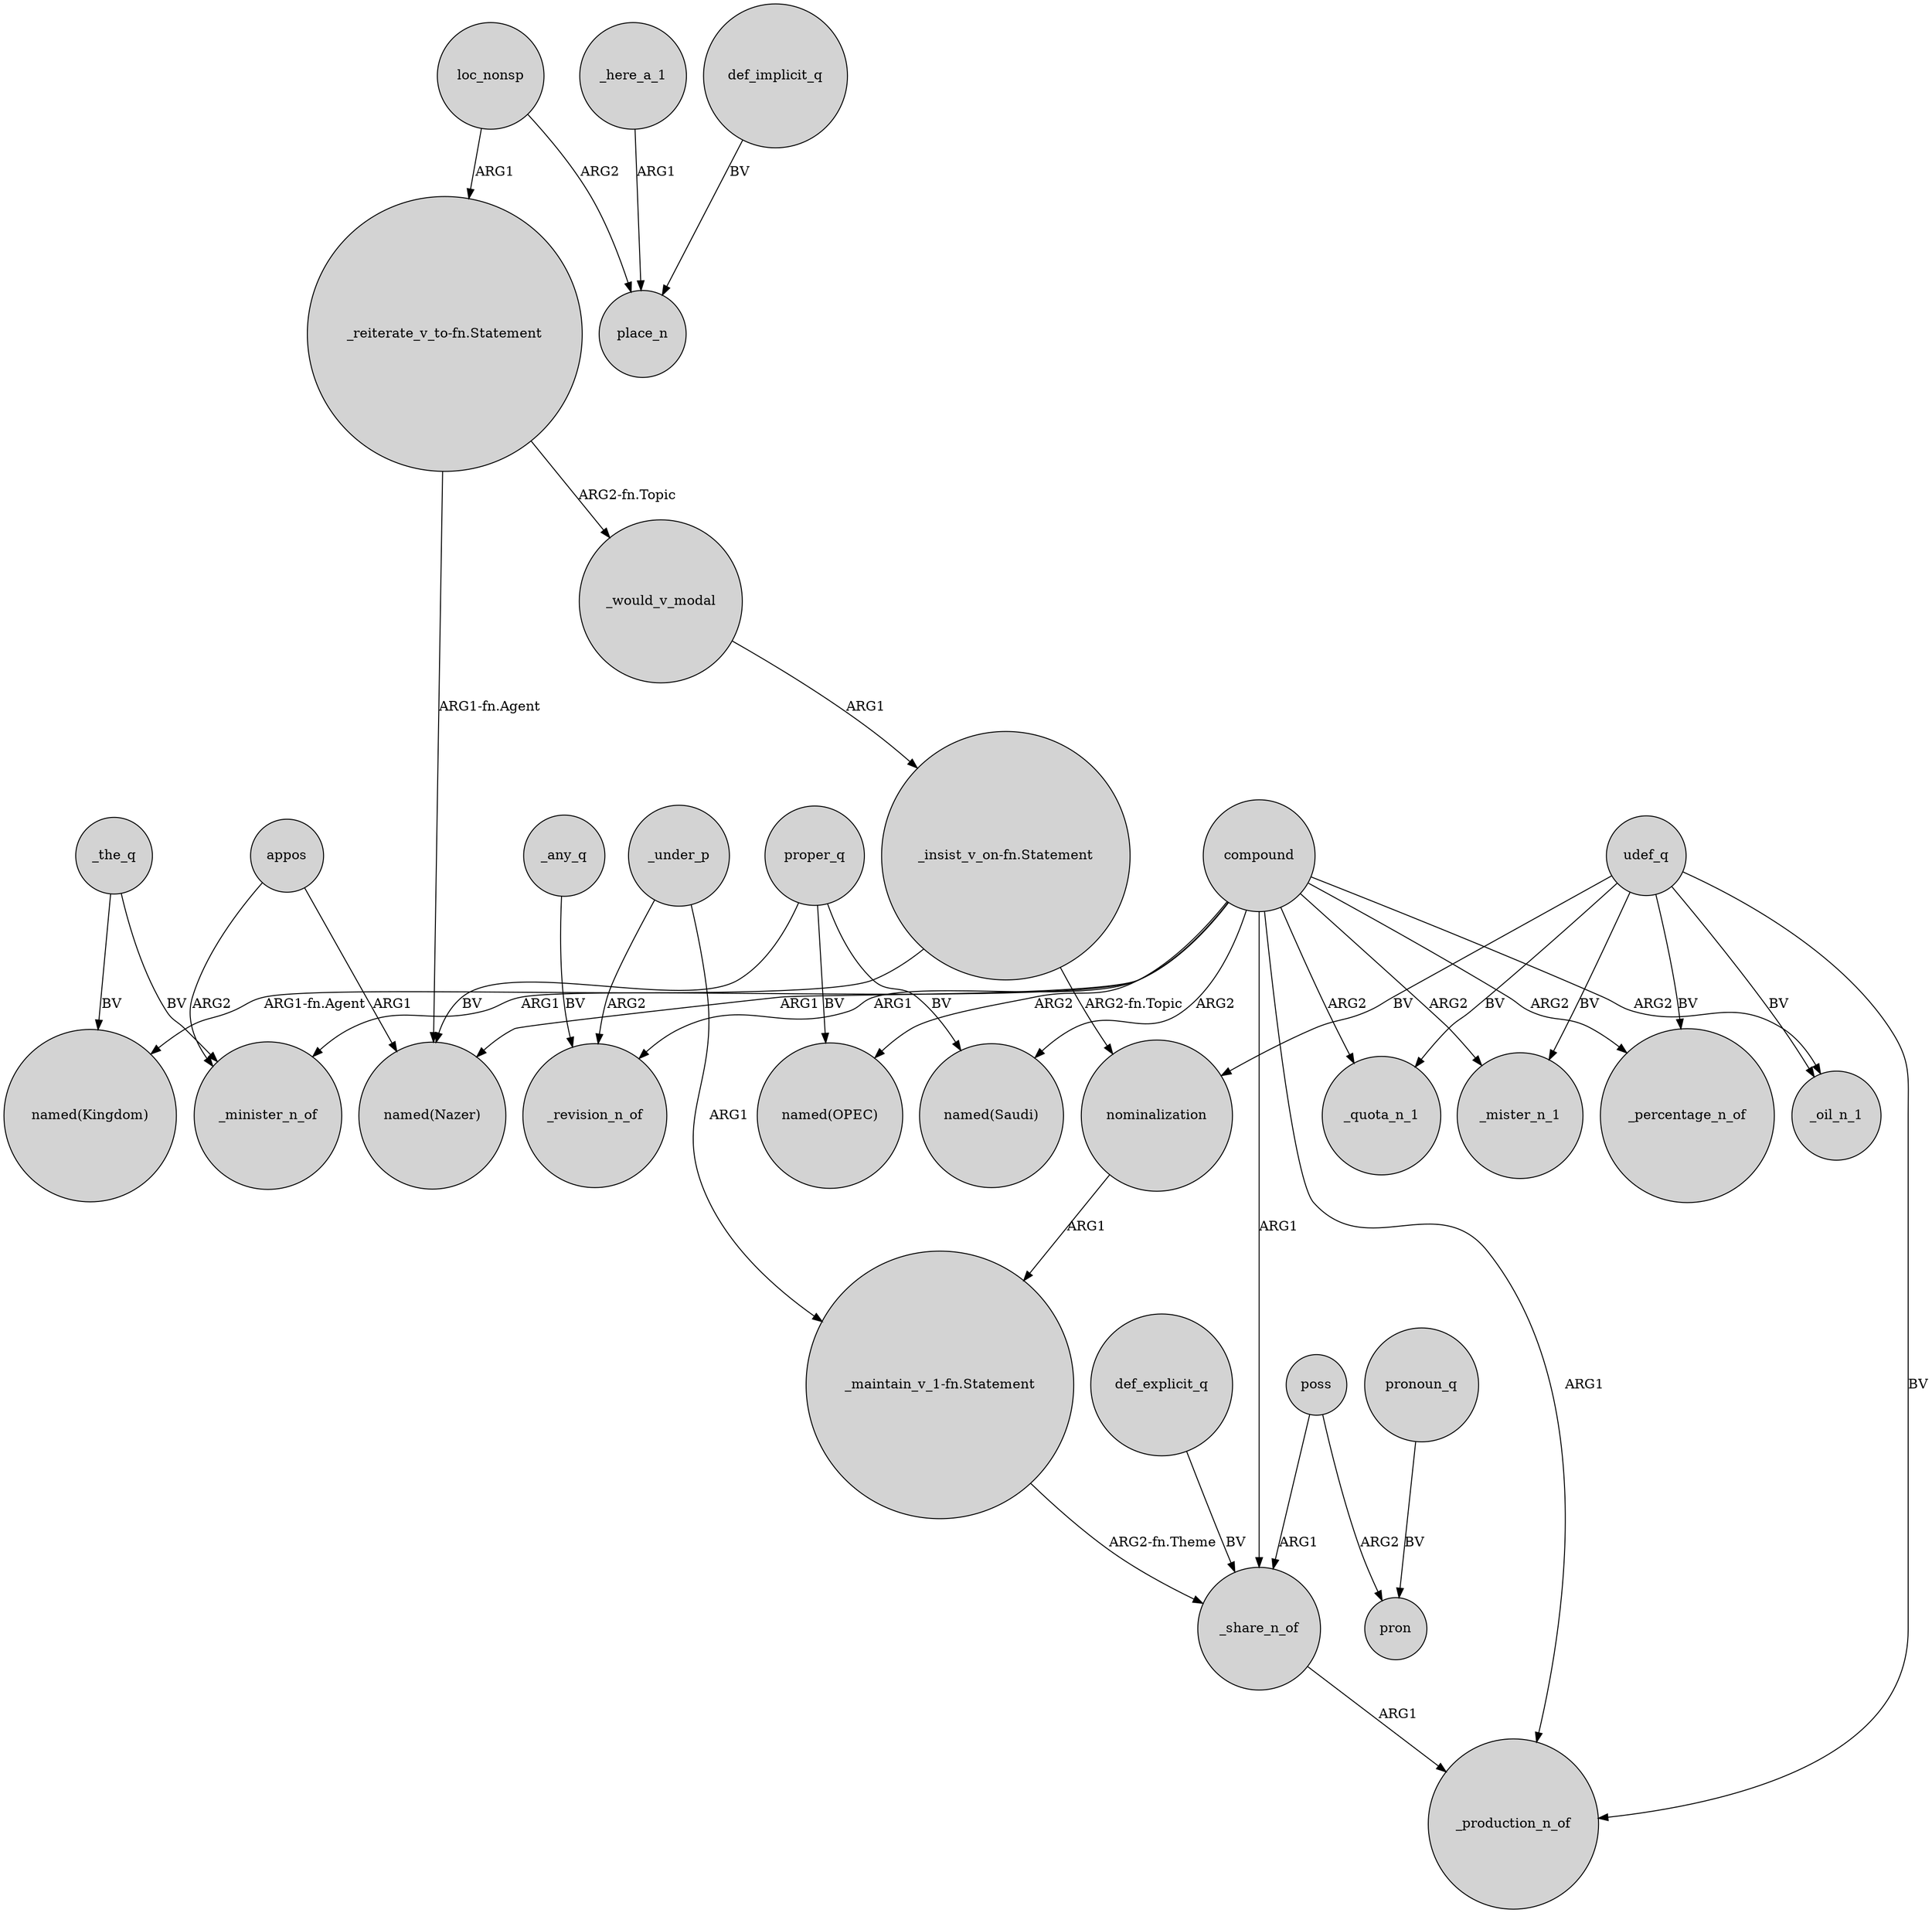 digraph {
	node [shape=circle style=filled]
	udef_q -> _production_n_of [label=BV]
	proper_q -> "named(Nazer)" [label=BV]
	"_maintain_v_1-fn.Statement" -> _share_n_of [label="ARG2-fn.Theme"]
	_here_a_1 -> place_n [label=ARG1]
	compound -> _production_n_of [label=ARG1]
	poss -> pron [label=ARG2]
	_the_q -> "named(Kingdom)" [label=BV]
	compound -> "named(Nazer)" [label=ARG1]
	_would_v_modal -> "_insist_v_on-fn.Statement" [label=ARG1]
	_any_q -> _revision_n_of [label=BV]
	compound -> "named(Saudi)" [label=ARG2]
	compound -> _mister_n_1 [label=ARG2]
	compound -> _percentage_n_of [label=ARG2]
	udef_q -> _mister_n_1 [label=BV]
	def_implicit_q -> place_n [label=BV]
	"_insist_v_on-fn.Statement" -> "named(Kingdom)" [label="ARG1-fn.Agent"]
	loc_nonsp -> "_reiterate_v_to-fn.Statement" [label=ARG1]
	"_insist_v_on-fn.Statement" -> nominalization [label="ARG2-fn.Topic"]
	proper_q -> "named(Saudi)" [label=BV]
	_under_p -> _revision_n_of [label=ARG2]
	compound -> _oil_n_1 [label=ARG2]
	pronoun_q -> pron [label=BV]
	appos -> "named(Nazer)" [label=ARG1]
	_the_q -> _minister_n_of [label=BV]
	compound -> "named(OPEC)" [label=ARG2]
	compound -> _minister_n_of [label=ARG1]
	_share_n_of -> _production_n_of [label=ARG1]
	compound -> _share_n_of [label=ARG1]
	udef_q -> _percentage_n_of [label=BV]
	nominalization -> "_maintain_v_1-fn.Statement" [label=ARG1]
	compound -> _quota_n_1 [label=ARG2]
	udef_q -> nominalization [label=BV]
	"_reiterate_v_to-fn.Statement" -> _would_v_modal [label="ARG2-fn.Topic"]
	udef_q -> _oil_n_1 [label=BV]
	"_reiterate_v_to-fn.Statement" -> "named(Nazer)" [label="ARG1-fn.Agent"]
	loc_nonsp -> place_n [label=ARG2]
	proper_q -> "named(OPEC)" [label=BV]
	appos -> _minister_n_of [label=ARG2]
	udef_q -> _quota_n_1 [label=BV]
	_under_p -> "_maintain_v_1-fn.Statement" [label=ARG1]
	poss -> _share_n_of [label=ARG1]
	def_explicit_q -> _share_n_of [label=BV]
	compound -> _revision_n_of [label=ARG1]
}
